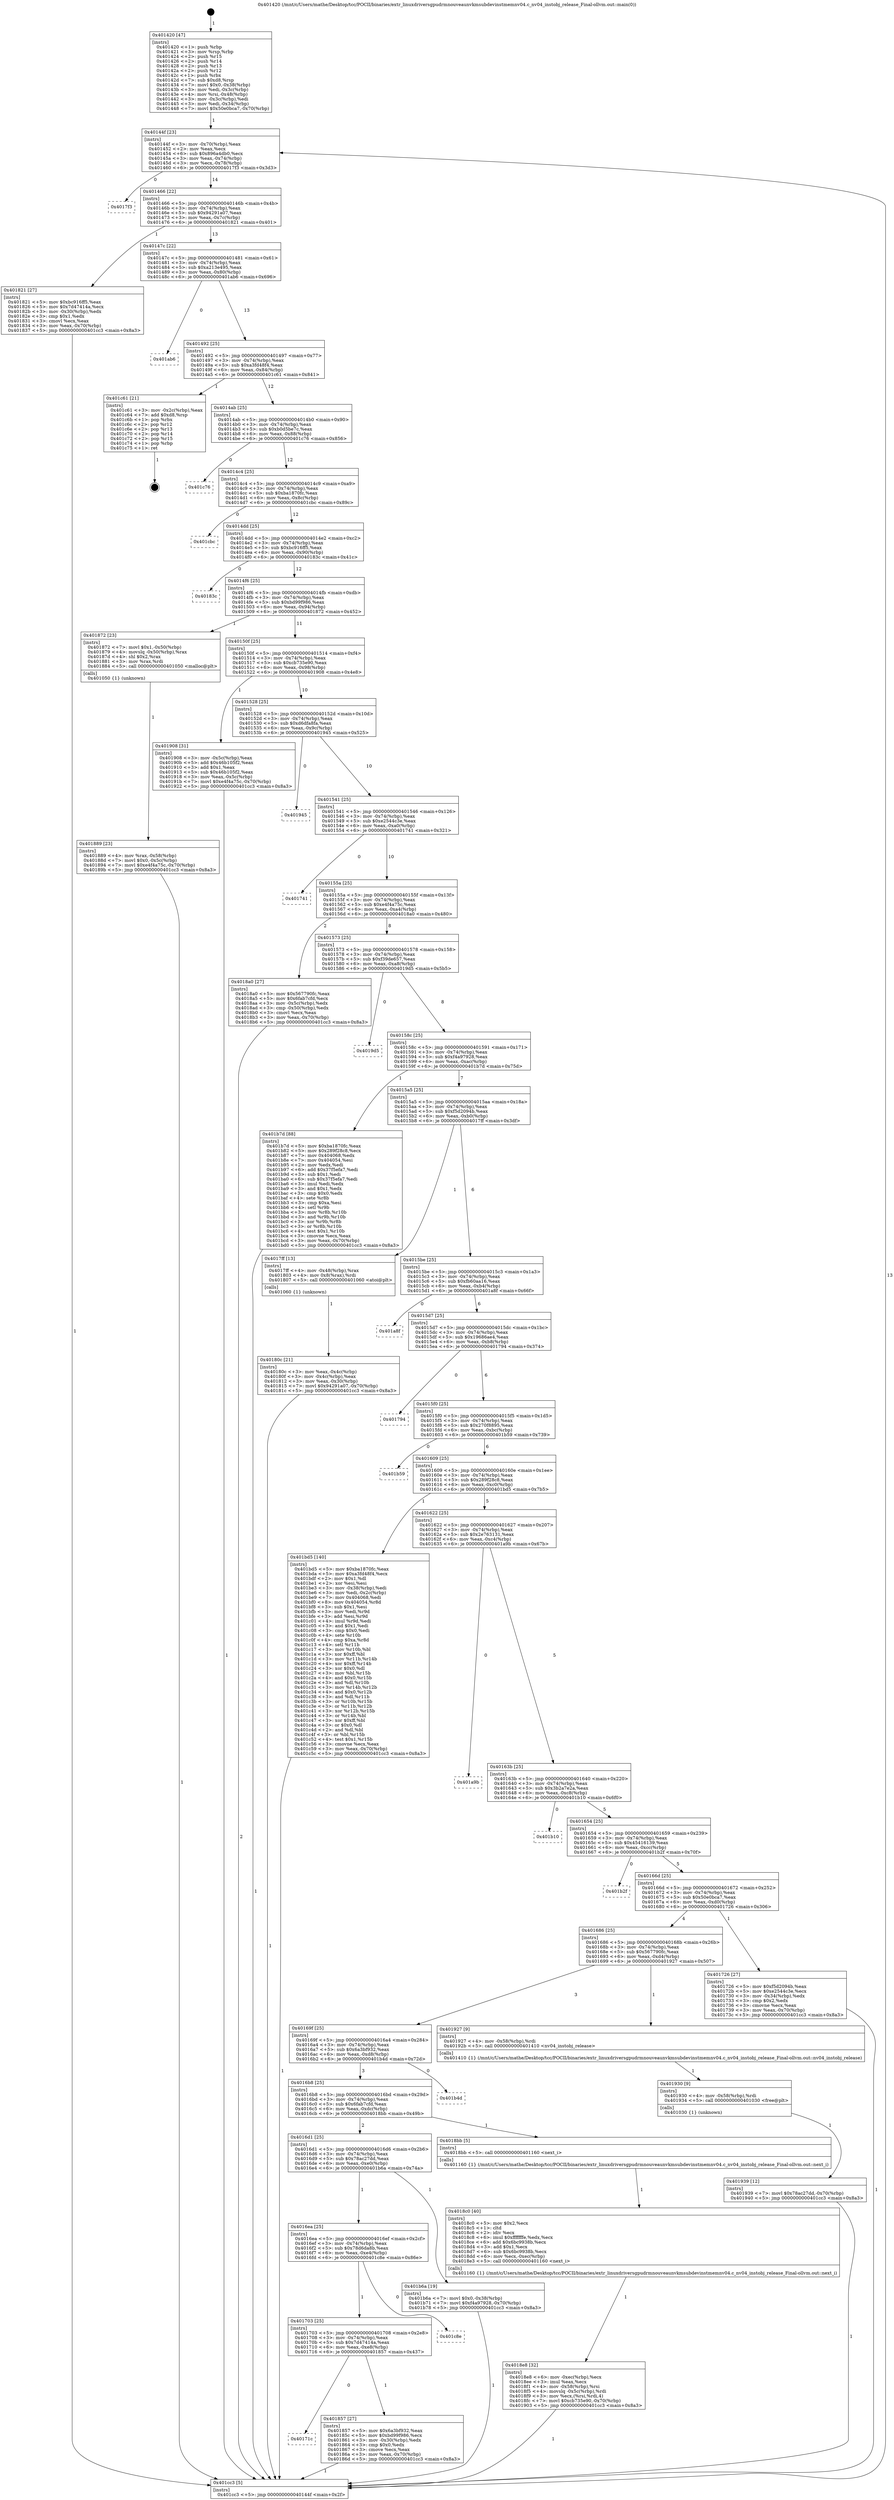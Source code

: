 digraph "0x401420" {
  label = "0x401420 (/mnt/c/Users/mathe/Desktop/tcc/POCII/binaries/extr_linuxdriversgpudrmnouveaunvkmsubdevinstmemnv04.c_nv04_instobj_release_Final-ollvm.out::main(0))"
  labelloc = "t"
  node[shape=record]

  Entry [label="",width=0.3,height=0.3,shape=circle,fillcolor=black,style=filled]
  "0x40144f" [label="{
     0x40144f [23]\l
     | [instrs]\l
     &nbsp;&nbsp;0x40144f \<+3\>: mov -0x70(%rbp),%eax\l
     &nbsp;&nbsp;0x401452 \<+2\>: mov %eax,%ecx\l
     &nbsp;&nbsp;0x401454 \<+6\>: sub $0x896a4db0,%ecx\l
     &nbsp;&nbsp;0x40145a \<+3\>: mov %eax,-0x74(%rbp)\l
     &nbsp;&nbsp;0x40145d \<+3\>: mov %ecx,-0x78(%rbp)\l
     &nbsp;&nbsp;0x401460 \<+6\>: je 00000000004017f3 \<main+0x3d3\>\l
  }"]
  "0x4017f3" [label="{
     0x4017f3\l
  }", style=dashed]
  "0x401466" [label="{
     0x401466 [22]\l
     | [instrs]\l
     &nbsp;&nbsp;0x401466 \<+5\>: jmp 000000000040146b \<main+0x4b\>\l
     &nbsp;&nbsp;0x40146b \<+3\>: mov -0x74(%rbp),%eax\l
     &nbsp;&nbsp;0x40146e \<+5\>: sub $0x94291a07,%eax\l
     &nbsp;&nbsp;0x401473 \<+3\>: mov %eax,-0x7c(%rbp)\l
     &nbsp;&nbsp;0x401476 \<+6\>: je 0000000000401821 \<main+0x401\>\l
  }"]
  Exit [label="",width=0.3,height=0.3,shape=circle,fillcolor=black,style=filled,peripheries=2]
  "0x401821" [label="{
     0x401821 [27]\l
     | [instrs]\l
     &nbsp;&nbsp;0x401821 \<+5\>: mov $0xbc916ff5,%eax\l
     &nbsp;&nbsp;0x401826 \<+5\>: mov $0x7d47414a,%ecx\l
     &nbsp;&nbsp;0x40182b \<+3\>: mov -0x30(%rbp),%edx\l
     &nbsp;&nbsp;0x40182e \<+3\>: cmp $0x1,%edx\l
     &nbsp;&nbsp;0x401831 \<+3\>: cmovl %ecx,%eax\l
     &nbsp;&nbsp;0x401834 \<+3\>: mov %eax,-0x70(%rbp)\l
     &nbsp;&nbsp;0x401837 \<+5\>: jmp 0000000000401cc3 \<main+0x8a3\>\l
  }"]
  "0x40147c" [label="{
     0x40147c [22]\l
     | [instrs]\l
     &nbsp;&nbsp;0x40147c \<+5\>: jmp 0000000000401481 \<main+0x61\>\l
     &nbsp;&nbsp;0x401481 \<+3\>: mov -0x74(%rbp),%eax\l
     &nbsp;&nbsp;0x401484 \<+5\>: sub $0xa213e495,%eax\l
     &nbsp;&nbsp;0x401489 \<+3\>: mov %eax,-0x80(%rbp)\l
     &nbsp;&nbsp;0x40148c \<+6\>: je 0000000000401ab6 \<main+0x696\>\l
  }"]
  "0x401939" [label="{
     0x401939 [12]\l
     | [instrs]\l
     &nbsp;&nbsp;0x401939 \<+7\>: movl $0x78ac27dd,-0x70(%rbp)\l
     &nbsp;&nbsp;0x401940 \<+5\>: jmp 0000000000401cc3 \<main+0x8a3\>\l
  }"]
  "0x401ab6" [label="{
     0x401ab6\l
  }", style=dashed]
  "0x401492" [label="{
     0x401492 [25]\l
     | [instrs]\l
     &nbsp;&nbsp;0x401492 \<+5\>: jmp 0000000000401497 \<main+0x77\>\l
     &nbsp;&nbsp;0x401497 \<+3\>: mov -0x74(%rbp),%eax\l
     &nbsp;&nbsp;0x40149a \<+5\>: sub $0xa3fd48f4,%eax\l
     &nbsp;&nbsp;0x40149f \<+6\>: mov %eax,-0x84(%rbp)\l
     &nbsp;&nbsp;0x4014a5 \<+6\>: je 0000000000401c61 \<main+0x841\>\l
  }"]
  "0x401930" [label="{
     0x401930 [9]\l
     | [instrs]\l
     &nbsp;&nbsp;0x401930 \<+4\>: mov -0x58(%rbp),%rdi\l
     &nbsp;&nbsp;0x401934 \<+5\>: call 0000000000401030 \<free@plt\>\l
     | [calls]\l
     &nbsp;&nbsp;0x401030 \{1\} (unknown)\l
  }"]
  "0x401c61" [label="{
     0x401c61 [21]\l
     | [instrs]\l
     &nbsp;&nbsp;0x401c61 \<+3\>: mov -0x2c(%rbp),%eax\l
     &nbsp;&nbsp;0x401c64 \<+7\>: add $0xd8,%rsp\l
     &nbsp;&nbsp;0x401c6b \<+1\>: pop %rbx\l
     &nbsp;&nbsp;0x401c6c \<+2\>: pop %r12\l
     &nbsp;&nbsp;0x401c6e \<+2\>: pop %r13\l
     &nbsp;&nbsp;0x401c70 \<+2\>: pop %r14\l
     &nbsp;&nbsp;0x401c72 \<+2\>: pop %r15\l
     &nbsp;&nbsp;0x401c74 \<+1\>: pop %rbp\l
     &nbsp;&nbsp;0x401c75 \<+1\>: ret\l
  }"]
  "0x4014ab" [label="{
     0x4014ab [25]\l
     | [instrs]\l
     &nbsp;&nbsp;0x4014ab \<+5\>: jmp 00000000004014b0 \<main+0x90\>\l
     &nbsp;&nbsp;0x4014b0 \<+3\>: mov -0x74(%rbp),%eax\l
     &nbsp;&nbsp;0x4014b3 \<+5\>: sub $0xb0d5be7c,%eax\l
     &nbsp;&nbsp;0x4014b8 \<+6\>: mov %eax,-0x88(%rbp)\l
     &nbsp;&nbsp;0x4014be \<+6\>: je 0000000000401c76 \<main+0x856\>\l
  }"]
  "0x4018e8" [label="{
     0x4018e8 [32]\l
     | [instrs]\l
     &nbsp;&nbsp;0x4018e8 \<+6\>: mov -0xec(%rbp),%ecx\l
     &nbsp;&nbsp;0x4018ee \<+3\>: imul %eax,%ecx\l
     &nbsp;&nbsp;0x4018f1 \<+4\>: mov -0x58(%rbp),%rsi\l
     &nbsp;&nbsp;0x4018f5 \<+4\>: movslq -0x5c(%rbp),%rdi\l
     &nbsp;&nbsp;0x4018f9 \<+3\>: mov %ecx,(%rsi,%rdi,4)\l
     &nbsp;&nbsp;0x4018fc \<+7\>: movl $0xcb735e90,-0x70(%rbp)\l
     &nbsp;&nbsp;0x401903 \<+5\>: jmp 0000000000401cc3 \<main+0x8a3\>\l
  }"]
  "0x401c76" [label="{
     0x401c76\l
  }", style=dashed]
  "0x4014c4" [label="{
     0x4014c4 [25]\l
     | [instrs]\l
     &nbsp;&nbsp;0x4014c4 \<+5\>: jmp 00000000004014c9 \<main+0xa9\>\l
     &nbsp;&nbsp;0x4014c9 \<+3\>: mov -0x74(%rbp),%eax\l
     &nbsp;&nbsp;0x4014cc \<+5\>: sub $0xba1870fc,%eax\l
     &nbsp;&nbsp;0x4014d1 \<+6\>: mov %eax,-0x8c(%rbp)\l
     &nbsp;&nbsp;0x4014d7 \<+6\>: je 0000000000401cbc \<main+0x89c\>\l
  }"]
  "0x4018c0" [label="{
     0x4018c0 [40]\l
     | [instrs]\l
     &nbsp;&nbsp;0x4018c0 \<+5\>: mov $0x2,%ecx\l
     &nbsp;&nbsp;0x4018c5 \<+1\>: cltd\l
     &nbsp;&nbsp;0x4018c6 \<+2\>: idiv %ecx\l
     &nbsp;&nbsp;0x4018c8 \<+6\>: imul $0xfffffffe,%edx,%ecx\l
     &nbsp;&nbsp;0x4018ce \<+6\>: add $0x6bc9938b,%ecx\l
     &nbsp;&nbsp;0x4018d4 \<+3\>: add $0x1,%ecx\l
     &nbsp;&nbsp;0x4018d7 \<+6\>: sub $0x6bc9938b,%ecx\l
     &nbsp;&nbsp;0x4018dd \<+6\>: mov %ecx,-0xec(%rbp)\l
     &nbsp;&nbsp;0x4018e3 \<+5\>: call 0000000000401160 \<next_i\>\l
     | [calls]\l
     &nbsp;&nbsp;0x401160 \{1\} (/mnt/c/Users/mathe/Desktop/tcc/POCII/binaries/extr_linuxdriversgpudrmnouveaunvkmsubdevinstmemnv04.c_nv04_instobj_release_Final-ollvm.out::next_i)\l
  }"]
  "0x401cbc" [label="{
     0x401cbc\l
  }", style=dashed]
  "0x4014dd" [label="{
     0x4014dd [25]\l
     | [instrs]\l
     &nbsp;&nbsp;0x4014dd \<+5\>: jmp 00000000004014e2 \<main+0xc2\>\l
     &nbsp;&nbsp;0x4014e2 \<+3\>: mov -0x74(%rbp),%eax\l
     &nbsp;&nbsp;0x4014e5 \<+5\>: sub $0xbc916ff5,%eax\l
     &nbsp;&nbsp;0x4014ea \<+6\>: mov %eax,-0x90(%rbp)\l
     &nbsp;&nbsp;0x4014f0 \<+6\>: je 000000000040183c \<main+0x41c\>\l
  }"]
  "0x401889" [label="{
     0x401889 [23]\l
     | [instrs]\l
     &nbsp;&nbsp;0x401889 \<+4\>: mov %rax,-0x58(%rbp)\l
     &nbsp;&nbsp;0x40188d \<+7\>: movl $0x0,-0x5c(%rbp)\l
     &nbsp;&nbsp;0x401894 \<+7\>: movl $0xe4f4a75c,-0x70(%rbp)\l
     &nbsp;&nbsp;0x40189b \<+5\>: jmp 0000000000401cc3 \<main+0x8a3\>\l
  }"]
  "0x40183c" [label="{
     0x40183c\l
  }", style=dashed]
  "0x4014f6" [label="{
     0x4014f6 [25]\l
     | [instrs]\l
     &nbsp;&nbsp;0x4014f6 \<+5\>: jmp 00000000004014fb \<main+0xdb\>\l
     &nbsp;&nbsp;0x4014fb \<+3\>: mov -0x74(%rbp),%eax\l
     &nbsp;&nbsp;0x4014fe \<+5\>: sub $0xbd99f986,%eax\l
     &nbsp;&nbsp;0x401503 \<+6\>: mov %eax,-0x94(%rbp)\l
     &nbsp;&nbsp;0x401509 \<+6\>: je 0000000000401872 \<main+0x452\>\l
  }"]
  "0x40171c" [label="{
     0x40171c\l
  }", style=dashed]
  "0x401872" [label="{
     0x401872 [23]\l
     | [instrs]\l
     &nbsp;&nbsp;0x401872 \<+7\>: movl $0x1,-0x50(%rbp)\l
     &nbsp;&nbsp;0x401879 \<+4\>: movslq -0x50(%rbp),%rax\l
     &nbsp;&nbsp;0x40187d \<+4\>: shl $0x2,%rax\l
     &nbsp;&nbsp;0x401881 \<+3\>: mov %rax,%rdi\l
     &nbsp;&nbsp;0x401884 \<+5\>: call 0000000000401050 \<malloc@plt\>\l
     | [calls]\l
     &nbsp;&nbsp;0x401050 \{1\} (unknown)\l
  }"]
  "0x40150f" [label="{
     0x40150f [25]\l
     | [instrs]\l
     &nbsp;&nbsp;0x40150f \<+5\>: jmp 0000000000401514 \<main+0xf4\>\l
     &nbsp;&nbsp;0x401514 \<+3\>: mov -0x74(%rbp),%eax\l
     &nbsp;&nbsp;0x401517 \<+5\>: sub $0xcb735e90,%eax\l
     &nbsp;&nbsp;0x40151c \<+6\>: mov %eax,-0x98(%rbp)\l
     &nbsp;&nbsp;0x401522 \<+6\>: je 0000000000401908 \<main+0x4e8\>\l
  }"]
  "0x401857" [label="{
     0x401857 [27]\l
     | [instrs]\l
     &nbsp;&nbsp;0x401857 \<+5\>: mov $0x6a3bf932,%eax\l
     &nbsp;&nbsp;0x40185c \<+5\>: mov $0xbd99f986,%ecx\l
     &nbsp;&nbsp;0x401861 \<+3\>: mov -0x30(%rbp),%edx\l
     &nbsp;&nbsp;0x401864 \<+3\>: cmp $0x0,%edx\l
     &nbsp;&nbsp;0x401867 \<+3\>: cmove %ecx,%eax\l
     &nbsp;&nbsp;0x40186a \<+3\>: mov %eax,-0x70(%rbp)\l
     &nbsp;&nbsp;0x40186d \<+5\>: jmp 0000000000401cc3 \<main+0x8a3\>\l
  }"]
  "0x401908" [label="{
     0x401908 [31]\l
     | [instrs]\l
     &nbsp;&nbsp;0x401908 \<+3\>: mov -0x5c(%rbp),%eax\l
     &nbsp;&nbsp;0x40190b \<+5\>: add $0x46b105f2,%eax\l
     &nbsp;&nbsp;0x401910 \<+3\>: add $0x1,%eax\l
     &nbsp;&nbsp;0x401913 \<+5\>: sub $0x46b105f2,%eax\l
     &nbsp;&nbsp;0x401918 \<+3\>: mov %eax,-0x5c(%rbp)\l
     &nbsp;&nbsp;0x40191b \<+7\>: movl $0xe4f4a75c,-0x70(%rbp)\l
     &nbsp;&nbsp;0x401922 \<+5\>: jmp 0000000000401cc3 \<main+0x8a3\>\l
  }"]
  "0x401528" [label="{
     0x401528 [25]\l
     | [instrs]\l
     &nbsp;&nbsp;0x401528 \<+5\>: jmp 000000000040152d \<main+0x10d\>\l
     &nbsp;&nbsp;0x40152d \<+3\>: mov -0x74(%rbp),%eax\l
     &nbsp;&nbsp;0x401530 \<+5\>: sub $0xd6dfa8fa,%eax\l
     &nbsp;&nbsp;0x401535 \<+6\>: mov %eax,-0x9c(%rbp)\l
     &nbsp;&nbsp;0x40153b \<+6\>: je 0000000000401945 \<main+0x525\>\l
  }"]
  "0x401703" [label="{
     0x401703 [25]\l
     | [instrs]\l
     &nbsp;&nbsp;0x401703 \<+5\>: jmp 0000000000401708 \<main+0x2e8\>\l
     &nbsp;&nbsp;0x401708 \<+3\>: mov -0x74(%rbp),%eax\l
     &nbsp;&nbsp;0x40170b \<+5\>: sub $0x7d47414a,%eax\l
     &nbsp;&nbsp;0x401710 \<+6\>: mov %eax,-0xe8(%rbp)\l
     &nbsp;&nbsp;0x401716 \<+6\>: je 0000000000401857 \<main+0x437\>\l
  }"]
  "0x401945" [label="{
     0x401945\l
  }", style=dashed]
  "0x401541" [label="{
     0x401541 [25]\l
     | [instrs]\l
     &nbsp;&nbsp;0x401541 \<+5\>: jmp 0000000000401546 \<main+0x126\>\l
     &nbsp;&nbsp;0x401546 \<+3\>: mov -0x74(%rbp),%eax\l
     &nbsp;&nbsp;0x401549 \<+5\>: sub $0xe2544c3e,%eax\l
     &nbsp;&nbsp;0x40154e \<+6\>: mov %eax,-0xa0(%rbp)\l
     &nbsp;&nbsp;0x401554 \<+6\>: je 0000000000401741 \<main+0x321\>\l
  }"]
  "0x401c8e" [label="{
     0x401c8e\l
  }", style=dashed]
  "0x401741" [label="{
     0x401741\l
  }", style=dashed]
  "0x40155a" [label="{
     0x40155a [25]\l
     | [instrs]\l
     &nbsp;&nbsp;0x40155a \<+5\>: jmp 000000000040155f \<main+0x13f\>\l
     &nbsp;&nbsp;0x40155f \<+3\>: mov -0x74(%rbp),%eax\l
     &nbsp;&nbsp;0x401562 \<+5\>: sub $0xe4f4a75c,%eax\l
     &nbsp;&nbsp;0x401567 \<+6\>: mov %eax,-0xa4(%rbp)\l
     &nbsp;&nbsp;0x40156d \<+6\>: je 00000000004018a0 \<main+0x480\>\l
  }"]
  "0x4016ea" [label="{
     0x4016ea [25]\l
     | [instrs]\l
     &nbsp;&nbsp;0x4016ea \<+5\>: jmp 00000000004016ef \<main+0x2cf\>\l
     &nbsp;&nbsp;0x4016ef \<+3\>: mov -0x74(%rbp),%eax\l
     &nbsp;&nbsp;0x4016f2 \<+5\>: sub $0x78d6da8b,%eax\l
     &nbsp;&nbsp;0x4016f7 \<+6\>: mov %eax,-0xe4(%rbp)\l
     &nbsp;&nbsp;0x4016fd \<+6\>: je 0000000000401c8e \<main+0x86e\>\l
  }"]
  "0x4018a0" [label="{
     0x4018a0 [27]\l
     | [instrs]\l
     &nbsp;&nbsp;0x4018a0 \<+5\>: mov $0x567790fc,%eax\l
     &nbsp;&nbsp;0x4018a5 \<+5\>: mov $0x6fab7cfd,%ecx\l
     &nbsp;&nbsp;0x4018aa \<+3\>: mov -0x5c(%rbp),%edx\l
     &nbsp;&nbsp;0x4018ad \<+3\>: cmp -0x50(%rbp),%edx\l
     &nbsp;&nbsp;0x4018b0 \<+3\>: cmovl %ecx,%eax\l
     &nbsp;&nbsp;0x4018b3 \<+3\>: mov %eax,-0x70(%rbp)\l
     &nbsp;&nbsp;0x4018b6 \<+5\>: jmp 0000000000401cc3 \<main+0x8a3\>\l
  }"]
  "0x401573" [label="{
     0x401573 [25]\l
     | [instrs]\l
     &nbsp;&nbsp;0x401573 \<+5\>: jmp 0000000000401578 \<main+0x158\>\l
     &nbsp;&nbsp;0x401578 \<+3\>: mov -0x74(%rbp),%eax\l
     &nbsp;&nbsp;0x40157b \<+5\>: sub $0xf39de657,%eax\l
     &nbsp;&nbsp;0x401580 \<+6\>: mov %eax,-0xa8(%rbp)\l
     &nbsp;&nbsp;0x401586 \<+6\>: je 00000000004019d5 \<main+0x5b5\>\l
  }"]
  "0x401b6a" [label="{
     0x401b6a [19]\l
     | [instrs]\l
     &nbsp;&nbsp;0x401b6a \<+7\>: movl $0x0,-0x38(%rbp)\l
     &nbsp;&nbsp;0x401b71 \<+7\>: movl $0xf4a97928,-0x70(%rbp)\l
     &nbsp;&nbsp;0x401b78 \<+5\>: jmp 0000000000401cc3 \<main+0x8a3\>\l
  }"]
  "0x4019d5" [label="{
     0x4019d5\l
  }", style=dashed]
  "0x40158c" [label="{
     0x40158c [25]\l
     | [instrs]\l
     &nbsp;&nbsp;0x40158c \<+5\>: jmp 0000000000401591 \<main+0x171\>\l
     &nbsp;&nbsp;0x401591 \<+3\>: mov -0x74(%rbp),%eax\l
     &nbsp;&nbsp;0x401594 \<+5\>: sub $0xf4a97928,%eax\l
     &nbsp;&nbsp;0x401599 \<+6\>: mov %eax,-0xac(%rbp)\l
     &nbsp;&nbsp;0x40159f \<+6\>: je 0000000000401b7d \<main+0x75d\>\l
  }"]
  "0x4016d1" [label="{
     0x4016d1 [25]\l
     | [instrs]\l
     &nbsp;&nbsp;0x4016d1 \<+5\>: jmp 00000000004016d6 \<main+0x2b6\>\l
     &nbsp;&nbsp;0x4016d6 \<+3\>: mov -0x74(%rbp),%eax\l
     &nbsp;&nbsp;0x4016d9 \<+5\>: sub $0x78ac27dd,%eax\l
     &nbsp;&nbsp;0x4016de \<+6\>: mov %eax,-0xe0(%rbp)\l
     &nbsp;&nbsp;0x4016e4 \<+6\>: je 0000000000401b6a \<main+0x74a\>\l
  }"]
  "0x401b7d" [label="{
     0x401b7d [88]\l
     | [instrs]\l
     &nbsp;&nbsp;0x401b7d \<+5\>: mov $0xba1870fc,%eax\l
     &nbsp;&nbsp;0x401b82 \<+5\>: mov $0x289f28c8,%ecx\l
     &nbsp;&nbsp;0x401b87 \<+7\>: mov 0x404068,%edx\l
     &nbsp;&nbsp;0x401b8e \<+7\>: mov 0x404054,%esi\l
     &nbsp;&nbsp;0x401b95 \<+2\>: mov %edx,%edi\l
     &nbsp;&nbsp;0x401b97 \<+6\>: add $0x37f5efa7,%edi\l
     &nbsp;&nbsp;0x401b9d \<+3\>: sub $0x1,%edi\l
     &nbsp;&nbsp;0x401ba0 \<+6\>: sub $0x37f5efa7,%edi\l
     &nbsp;&nbsp;0x401ba6 \<+3\>: imul %edi,%edx\l
     &nbsp;&nbsp;0x401ba9 \<+3\>: and $0x1,%edx\l
     &nbsp;&nbsp;0x401bac \<+3\>: cmp $0x0,%edx\l
     &nbsp;&nbsp;0x401baf \<+4\>: sete %r8b\l
     &nbsp;&nbsp;0x401bb3 \<+3\>: cmp $0xa,%esi\l
     &nbsp;&nbsp;0x401bb6 \<+4\>: setl %r9b\l
     &nbsp;&nbsp;0x401bba \<+3\>: mov %r8b,%r10b\l
     &nbsp;&nbsp;0x401bbd \<+3\>: and %r9b,%r10b\l
     &nbsp;&nbsp;0x401bc0 \<+3\>: xor %r9b,%r8b\l
     &nbsp;&nbsp;0x401bc3 \<+3\>: or %r8b,%r10b\l
     &nbsp;&nbsp;0x401bc6 \<+4\>: test $0x1,%r10b\l
     &nbsp;&nbsp;0x401bca \<+3\>: cmovne %ecx,%eax\l
     &nbsp;&nbsp;0x401bcd \<+3\>: mov %eax,-0x70(%rbp)\l
     &nbsp;&nbsp;0x401bd0 \<+5\>: jmp 0000000000401cc3 \<main+0x8a3\>\l
  }"]
  "0x4015a5" [label="{
     0x4015a5 [25]\l
     | [instrs]\l
     &nbsp;&nbsp;0x4015a5 \<+5\>: jmp 00000000004015aa \<main+0x18a\>\l
     &nbsp;&nbsp;0x4015aa \<+3\>: mov -0x74(%rbp),%eax\l
     &nbsp;&nbsp;0x4015ad \<+5\>: sub $0xf5d2094b,%eax\l
     &nbsp;&nbsp;0x4015b2 \<+6\>: mov %eax,-0xb0(%rbp)\l
     &nbsp;&nbsp;0x4015b8 \<+6\>: je 00000000004017ff \<main+0x3df\>\l
  }"]
  "0x4018bb" [label="{
     0x4018bb [5]\l
     | [instrs]\l
     &nbsp;&nbsp;0x4018bb \<+5\>: call 0000000000401160 \<next_i\>\l
     | [calls]\l
     &nbsp;&nbsp;0x401160 \{1\} (/mnt/c/Users/mathe/Desktop/tcc/POCII/binaries/extr_linuxdriversgpudrmnouveaunvkmsubdevinstmemnv04.c_nv04_instobj_release_Final-ollvm.out::next_i)\l
  }"]
  "0x4017ff" [label="{
     0x4017ff [13]\l
     | [instrs]\l
     &nbsp;&nbsp;0x4017ff \<+4\>: mov -0x48(%rbp),%rax\l
     &nbsp;&nbsp;0x401803 \<+4\>: mov 0x8(%rax),%rdi\l
     &nbsp;&nbsp;0x401807 \<+5\>: call 0000000000401060 \<atoi@plt\>\l
     | [calls]\l
     &nbsp;&nbsp;0x401060 \{1\} (unknown)\l
  }"]
  "0x4015be" [label="{
     0x4015be [25]\l
     | [instrs]\l
     &nbsp;&nbsp;0x4015be \<+5\>: jmp 00000000004015c3 \<main+0x1a3\>\l
     &nbsp;&nbsp;0x4015c3 \<+3\>: mov -0x74(%rbp),%eax\l
     &nbsp;&nbsp;0x4015c6 \<+5\>: sub $0xfb60aa16,%eax\l
     &nbsp;&nbsp;0x4015cb \<+6\>: mov %eax,-0xb4(%rbp)\l
     &nbsp;&nbsp;0x4015d1 \<+6\>: je 0000000000401a8f \<main+0x66f\>\l
  }"]
  "0x4016b8" [label="{
     0x4016b8 [25]\l
     | [instrs]\l
     &nbsp;&nbsp;0x4016b8 \<+5\>: jmp 00000000004016bd \<main+0x29d\>\l
     &nbsp;&nbsp;0x4016bd \<+3\>: mov -0x74(%rbp),%eax\l
     &nbsp;&nbsp;0x4016c0 \<+5\>: sub $0x6fab7cfd,%eax\l
     &nbsp;&nbsp;0x4016c5 \<+6\>: mov %eax,-0xdc(%rbp)\l
     &nbsp;&nbsp;0x4016cb \<+6\>: je 00000000004018bb \<main+0x49b\>\l
  }"]
  "0x401a8f" [label="{
     0x401a8f\l
  }", style=dashed]
  "0x4015d7" [label="{
     0x4015d7 [25]\l
     | [instrs]\l
     &nbsp;&nbsp;0x4015d7 \<+5\>: jmp 00000000004015dc \<main+0x1bc\>\l
     &nbsp;&nbsp;0x4015dc \<+3\>: mov -0x74(%rbp),%eax\l
     &nbsp;&nbsp;0x4015df \<+5\>: sub $0x19686ae4,%eax\l
     &nbsp;&nbsp;0x4015e4 \<+6\>: mov %eax,-0xb8(%rbp)\l
     &nbsp;&nbsp;0x4015ea \<+6\>: je 0000000000401794 \<main+0x374\>\l
  }"]
  "0x401b4d" [label="{
     0x401b4d\l
  }", style=dashed]
  "0x401794" [label="{
     0x401794\l
  }", style=dashed]
  "0x4015f0" [label="{
     0x4015f0 [25]\l
     | [instrs]\l
     &nbsp;&nbsp;0x4015f0 \<+5\>: jmp 00000000004015f5 \<main+0x1d5\>\l
     &nbsp;&nbsp;0x4015f5 \<+3\>: mov -0x74(%rbp),%eax\l
     &nbsp;&nbsp;0x4015f8 \<+5\>: sub $0x270f8895,%eax\l
     &nbsp;&nbsp;0x4015fd \<+6\>: mov %eax,-0xbc(%rbp)\l
     &nbsp;&nbsp;0x401603 \<+6\>: je 0000000000401b59 \<main+0x739\>\l
  }"]
  "0x40169f" [label="{
     0x40169f [25]\l
     | [instrs]\l
     &nbsp;&nbsp;0x40169f \<+5\>: jmp 00000000004016a4 \<main+0x284\>\l
     &nbsp;&nbsp;0x4016a4 \<+3\>: mov -0x74(%rbp),%eax\l
     &nbsp;&nbsp;0x4016a7 \<+5\>: sub $0x6a3bf932,%eax\l
     &nbsp;&nbsp;0x4016ac \<+6\>: mov %eax,-0xd8(%rbp)\l
     &nbsp;&nbsp;0x4016b2 \<+6\>: je 0000000000401b4d \<main+0x72d\>\l
  }"]
  "0x401b59" [label="{
     0x401b59\l
  }", style=dashed]
  "0x401609" [label="{
     0x401609 [25]\l
     | [instrs]\l
     &nbsp;&nbsp;0x401609 \<+5\>: jmp 000000000040160e \<main+0x1ee\>\l
     &nbsp;&nbsp;0x40160e \<+3\>: mov -0x74(%rbp),%eax\l
     &nbsp;&nbsp;0x401611 \<+5\>: sub $0x289f28c8,%eax\l
     &nbsp;&nbsp;0x401616 \<+6\>: mov %eax,-0xc0(%rbp)\l
     &nbsp;&nbsp;0x40161c \<+6\>: je 0000000000401bd5 \<main+0x7b5\>\l
  }"]
  "0x401927" [label="{
     0x401927 [9]\l
     | [instrs]\l
     &nbsp;&nbsp;0x401927 \<+4\>: mov -0x58(%rbp),%rdi\l
     &nbsp;&nbsp;0x40192b \<+5\>: call 0000000000401410 \<nv04_instobj_release\>\l
     | [calls]\l
     &nbsp;&nbsp;0x401410 \{1\} (/mnt/c/Users/mathe/Desktop/tcc/POCII/binaries/extr_linuxdriversgpudrmnouveaunvkmsubdevinstmemnv04.c_nv04_instobj_release_Final-ollvm.out::nv04_instobj_release)\l
  }"]
  "0x401bd5" [label="{
     0x401bd5 [140]\l
     | [instrs]\l
     &nbsp;&nbsp;0x401bd5 \<+5\>: mov $0xba1870fc,%eax\l
     &nbsp;&nbsp;0x401bda \<+5\>: mov $0xa3fd48f4,%ecx\l
     &nbsp;&nbsp;0x401bdf \<+2\>: mov $0x1,%dl\l
     &nbsp;&nbsp;0x401be1 \<+2\>: xor %esi,%esi\l
     &nbsp;&nbsp;0x401be3 \<+3\>: mov -0x38(%rbp),%edi\l
     &nbsp;&nbsp;0x401be6 \<+3\>: mov %edi,-0x2c(%rbp)\l
     &nbsp;&nbsp;0x401be9 \<+7\>: mov 0x404068,%edi\l
     &nbsp;&nbsp;0x401bf0 \<+8\>: mov 0x404054,%r8d\l
     &nbsp;&nbsp;0x401bf8 \<+3\>: sub $0x1,%esi\l
     &nbsp;&nbsp;0x401bfb \<+3\>: mov %edi,%r9d\l
     &nbsp;&nbsp;0x401bfe \<+3\>: add %esi,%r9d\l
     &nbsp;&nbsp;0x401c01 \<+4\>: imul %r9d,%edi\l
     &nbsp;&nbsp;0x401c05 \<+3\>: and $0x1,%edi\l
     &nbsp;&nbsp;0x401c08 \<+3\>: cmp $0x0,%edi\l
     &nbsp;&nbsp;0x401c0b \<+4\>: sete %r10b\l
     &nbsp;&nbsp;0x401c0f \<+4\>: cmp $0xa,%r8d\l
     &nbsp;&nbsp;0x401c13 \<+4\>: setl %r11b\l
     &nbsp;&nbsp;0x401c17 \<+3\>: mov %r10b,%bl\l
     &nbsp;&nbsp;0x401c1a \<+3\>: xor $0xff,%bl\l
     &nbsp;&nbsp;0x401c1d \<+3\>: mov %r11b,%r14b\l
     &nbsp;&nbsp;0x401c20 \<+4\>: xor $0xff,%r14b\l
     &nbsp;&nbsp;0x401c24 \<+3\>: xor $0x0,%dl\l
     &nbsp;&nbsp;0x401c27 \<+3\>: mov %bl,%r15b\l
     &nbsp;&nbsp;0x401c2a \<+4\>: and $0x0,%r15b\l
     &nbsp;&nbsp;0x401c2e \<+3\>: and %dl,%r10b\l
     &nbsp;&nbsp;0x401c31 \<+3\>: mov %r14b,%r12b\l
     &nbsp;&nbsp;0x401c34 \<+4\>: and $0x0,%r12b\l
     &nbsp;&nbsp;0x401c38 \<+3\>: and %dl,%r11b\l
     &nbsp;&nbsp;0x401c3b \<+3\>: or %r10b,%r15b\l
     &nbsp;&nbsp;0x401c3e \<+3\>: or %r11b,%r12b\l
     &nbsp;&nbsp;0x401c41 \<+3\>: xor %r12b,%r15b\l
     &nbsp;&nbsp;0x401c44 \<+3\>: or %r14b,%bl\l
     &nbsp;&nbsp;0x401c47 \<+3\>: xor $0xff,%bl\l
     &nbsp;&nbsp;0x401c4a \<+3\>: or $0x0,%dl\l
     &nbsp;&nbsp;0x401c4d \<+2\>: and %dl,%bl\l
     &nbsp;&nbsp;0x401c4f \<+3\>: or %bl,%r15b\l
     &nbsp;&nbsp;0x401c52 \<+4\>: test $0x1,%r15b\l
     &nbsp;&nbsp;0x401c56 \<+3\>: cmovne %ecx,%eax\l
     &nbsp;&nbsp;0x401c59 \<+3\>: mov %eax,-0x70(%rbp)\l
     &nbsp;&nbsp;0x401c5c \<+5\>: jmp 0000000000401cc3 \<main+0x8a3\>\l
  }"]
  "0x401622" [label="{
     0x401622 [25]\l
     | [instrs]\l
     &nbsp;&nbsp;0x401622 \<+5\>: jmp 0000000000401627 \<main+0x207\>\l
     &nbsp;&nbsp;0x401627 \<+3\>: mov -0x74(%rbp),%eax\l
     &nbsp;&nbsp;0x40162a \<+5\>: sub $0x2e763131,%eax\l
     &nbsp;&nbsp;0x40162f \<+6\>: mov %eax,-0xc4(%rbp)\l
     &nbsp;&nbsp;0x401635 \<+6\>: je 0000000000401a9b \<main+0x67b\>\l
  }"]
  "0x40180c" [label="{
     0x40180c [21]\l
     | [instrs]\l
     &nbsp;&nbsp;0x40180c \<+3\>: mov %eax,-0x4c(%rbp)\l
     &nbsp;&nbsp;0x40180f \<+3\>: mov -0x4c(%rbp),%eax\l
     &nbsp;&nbsp;0x401812 \<+3\>: mov %eax,-0x30(%rbp)\l
     &nbsp;&nbsp;0x401815 \<+7\>: movl $0x94291a07,-0x70(%rbp)\l
     &nbsp;&nbsp;0x40181c \<+5\>: jmp 0000000000401cc3 \<main+0x8a3\>\l
  }"]
  "0x401a9b" [label="{
     0x401a9b\l
  }", style=dashed]
  "0x40163b" [label="{
     0x40163b [25]\l
     | [instrs]\l
     &nbsp;&nbsp;0x40163b \<+5\>: jmp 0000000000401640 \<main+0x220\>\l
     &nbsp;&nbsp;0x401640 \<+3\>: mov -0x74(%rbp),%eax\l
     &nbsp;&nbsp;0x401643 \<+5\>: sub $0x3b2a7e2a,%eax\l
     &nbsp;&nbsp;0x401648 \<+6\>: mov %eax,-0xc8(%rbp)\l
     &nbsp;&nbsp;0x40164e \<+6\>: je 0000000000401b10 \<main+0x6f0\>\l
  }"]
  "0x401420" [label="{
     0x401420 [47]\l
     | [instrs]\l
     &nbsp;&nbsp;0x401420 \<+1\>: push %rbp\l
     &nbsp;&nbsp;0x401421 \<+3\>: mov %rsp,%rbp\l
     &nbsp;&nbsp;0x401424 \<+2\>: push %r15\l
     &nbsp;&nbsp;0x401426 \<+2\>: push %r14\l
     &nbsp;&nbsp;0x401428 \<+2\>: push %r13\l
     &nbsp;&nbsp;0x40142a \<+2\>: push %r12\l
     &nbsp;&nbsp;0x40142c \<+1\>: push %rbx\l
     &nbsp;&nbsp;0x40142d \<+7\>: sub $0xd8,%rsp\l
     &nbsp;&nbsp;0x401434 \<+7\>: movl $0x0,-0x38(%rbp)\l
     &nbsp;&nbsp;0x40143b \<+3\>: mov %edi,-0x3c(%rbp)\l
     &nbsp;&nbsp;0x40143e \<+4\>: mov %rsi,-0x48(%rbp)\l
     &nbsp;&nbsp;0x401442 \<+3\>: mov -0x3c(%rbp),%edi\l
     &nbsp;&nbsp;0x401445 \<+3\>: mov %edi,-0x34(%rbp)\l
     &nbsp;&nbsp;0x401448 \<+7\>: movl $0x50e0bca7,-0x70(%rbp)\l
  }"]
  "0x401b10" [label="{
     0x401b10\l
  }", style=dashed]
  "0x401654" [label="{
     0x401654 [25]\l
     | [instrs]\l
     &nbsp;&nbsp;0x401654 \<+5\>: jmp 0000000000401659 \<main+0x239\>\l
     &nbsp;&nbsp;0x401659 \<+3\>: mov -0x74(%rbp),%eax\l
     &nbsp;&nbsp;0x40165c \<+5\>: sub $0x45416139,%eax\l
     &nbsp;&nbsp;0x401661 \<+6\>: mov %eax,-0xcc(%rbp)\l
     &nbsp;&nbsp;0x401667 \<+6\>: je 0000000000401b2f \<main+0x70f\>\l
  }"]
  "0x401cc3" [label="{
     0x401cc3 [5]\l
     | [instrs]\l
     &nbsp;&nbsp;0x401cc3 \<+5\>: jmp 000000000040144f \<main+0x2f\>\l
  }"]
  "0x401b2f" [label="{
     0x401b2f\l
  }", style=dashed]
  "0x40166d" [label="{
     0x40166d [25]\l
     | [instrs]\l
     &nbsp;&nbsp;0x40166d \<+5\>: jmp 0000000000401672 \<main+0x252\>\l
     &nbsp;&nbsp;0x401672 \<+3\>: mov -0x74(%rbp),%eax\l
     &nbsp;&nbsp;0x401675 \<+5\>: sub $0x50e0bca7,%eax\l
     &nbsp;&nbsp;0x40167a \<+6\>: mov %eax,-0xd0(%rbp)\l
     &nbsp;&nbsp;0x401680 \<+6\>: je 0000000000401726 \<main+0x306\>\l
  }"]
  "0x401686" [label="{
     0x401686 [25]\l
     | [instrs]\l
     &nbsp;&nbsp;0x401686 \<+5\>: jmp 000000000040168b \<main+0x26b\>\l
     &nbsp;&nbsp;0x40168b \<+3\>: mov -0x74(%rbp),%eax\l
     &nbsp;&nbsp;0x40168e \<+5\>: sub $0x567790fc,%eax\l
     &nbsp;&nbsp;0x401693 \<+6\>: mov %eax,-0xd4(%rbp)\l
     &nbsp;&nbsp;0x401699 \<+6\>: je 0000000000401927 \<main+0x507\>\l
  }"]
  "0x401726" [label="{
     0x401726 [27]\l
     | [instrs]\l
     &nbsp;&nbsp;0x401726 \<+5\>: mov $0xf5d2094b,%eax\l
     &nbsp;&nbsp;0x40172b \<+5\>: mov $0xe2544c3e,%ecx\l
     &nbsp;&nbsp;0x401730 \<+3\>: mov -0x34(%rbp),%edx\l
     &nbsp;&nbsp;0x401733 \<+3\>: cmp $0x2,%edx\l
     &nbsp;&nbsp;0x401736 \<+3\>: cmovne %ecx,%eax\l
     &nbsp;&nbsp;0x401739 \<+3\>: mov %eax,-0x70(%rbp)\l
     &nbsp;&nbsp;0x40173c \<+5\>: jmp 0000000000401cc3 \<main+0x8a3\>\l
  }"]
  Entry -> "0x401420" [label=" 1"]
  "0x40144f" -> "0x4017f3" [label=" 0"]
  "0x40144f" -> "0x401466" [label=" 14"]
  "0x401c61" -> Exit [label=" 1"]
  "0x401466" -> "0x401821" [label=" 1"]
  "0x401466" -> "0x40147c" [label=" 13"]
  "0x401bd5" -> "0x401cc3" [label=" 1"]
  "0x40147c" -> "0x401ab6" [label=" 0"]
  "0x40147c" -> "0x401492" [label=" 13"]
  "0x401b7d" -> "0x401cc3" [label=" 1"]
  "0x401492" -> "0x401c61" [label=" 1"]
  "0x401492" -> "0x4014ab" [label=" 12"]
  "0x401b6a" -> "0x401cc3" [label=" 1"]
  "0x4014ab" -> "0x401c76" [label=" 0"]
  "0x4014ab" -> "0x4014c4" [label=" 12"]
  "0x401939" -> "0x401cc3" [label=" 1"]
  "0x4014c4" -> "0x401cbc" [label=" 0"]
  "0x4014c4" -> "0x4014dd" [label=" 12"]
  "0x401930" -> "0x401939" [label=" 1"]
  "0x4014dd" -> "0x40183c" [label=" 0"]
  "0x4014dd" -> "0x4014f6" [label=" 12"]
  "0x401927" -> "0x401930" [label=" 1"]
  "0x4014f6" -> "0x401872" [label=" 1"]
  "0x4014f6" -> "0x40150f" [label=" 11"]
  "0x401908" -> "0x401cc3" [label=" 1"]
  "0x40150f" -> "0x401908" [label=" 1"]
  "0x40150f" -> "0x401528" [label=" 10"]
  "0x4018e8" -> "0x401cc3" [label=" 1"]
  "0x401528" -> "0x401945" [label=" 0"]
  "0x401528" -> "0x401541" [label=" 10"]
  "0x4018bb" -> "0x4018c0" [label=" 1"]
  "0x401541" -> "0x401741" [label=" 0"]
  "0x401541" -> "0x40155a" [label=" 10"]
  "0x4018a0" -> "0x401cc3" [label=" 2"]
  "0x40155a" -> "0x4018a0" [label=" 2"]
  "0x40155a" -> "0x401573" [label=" 8"]
  "0x401872" -> "0x401889" [label=" 1"]
  "0x401573" -> "0x4019d5" [label=" 0"]
  "0x401573" -> "0x40158c" [label=" 8"]
  "0x401857" -> "0x401cc3" [label=" 1"]
  "0x40158c" -> "0x401b7d" [label=" 1"]
  "0x40158c" -> "0x4015a5" [label=" 7"]
  "0x401703" -> "0x401857" [label=" 1"]
  "0x4015a5" -> "0x4017ff" [label=" 1"]
  "0x4015a5" -> "0x4015be" [label=" 6"]
  "0x4018c0" -> "0x4018e8" [label=" 1"]
  "0x4015be" -> "0x401a8f" [label=" 0"]
  "0x4015be" -> "0x4015d7" [label=" 6"]
  "0x4016ea" -> "0x401c8e" [label=" 0"]
  "0x4015d7" -> "0x401794" [label=" 0"]
  "0x4015d7" -> "0x4015f0" [label=" 6"]
  "0x401889" -> "0x401cc3" [label=" 1"]
  "0x4015f0" -> "0x401b59" [label=" 0"]
  "0x4015f0" -> "0x401609" [label=" 6"]
  "0x4016d1" -> "0x401b6a" [label=" 1"]
  "0x401609" -> "0x401bd5" [label=" 1"]
  "0x401609" -> "0x401622" [label=" 5"]
  "0x401703" -> "0x40171c" [label=" 0"]
  "0x401622" -> "0x401a9b" [label=" 0"]
  "0x401622" -> "0x40163b" [label=" 5"]
  "0x4016b8" -> "0x4018bb" [label=" 1"]
  "0x40163b" -> "0x401b10" [label=" 0"]
  "0x40163b" -> "0x401654" [label=" 5"]
  "0x4016ea" -> "0x401703" [label=" 1"]
  "0x401654" -> "0x401b2f" [label=" 0"]
  "0x401654" -> "0x40166d" [label=" 5"]
  "0x40169f" -> "0x4016b8" [label=" 3"]
  "0x40166d" -> "0x401726" [label=" 1"]
  "0x40166d" -> "0x401686" [label=" 4"]
  "0x401726" -> "0x401cc3" [label=" 1"]
  "0x401420" -> "0x40144f" [label=" 1"]
  "0x401cc3" -> "0x40144f" [label=" 13"]
  "0x4017ff" -> "0x40180c" [label=" 1"]
  "0x40180c" -> "0x401cc3" [label=" 1"]
  "0x401821" -> "0x401cc3" [label=" 1"]
  "0x4016b8" -> "0x4016d1" [label=" 2"]
  "0x401686" -> "0x401927" [label=" 1"]
  "0x401686" -> "0x40169f" [label=" 3"]
  "0x4016d1" -> "0x4016ea" [label=" 1"]
  "0x40169f" -> "0x401b4d" [label=" 0"]
}
